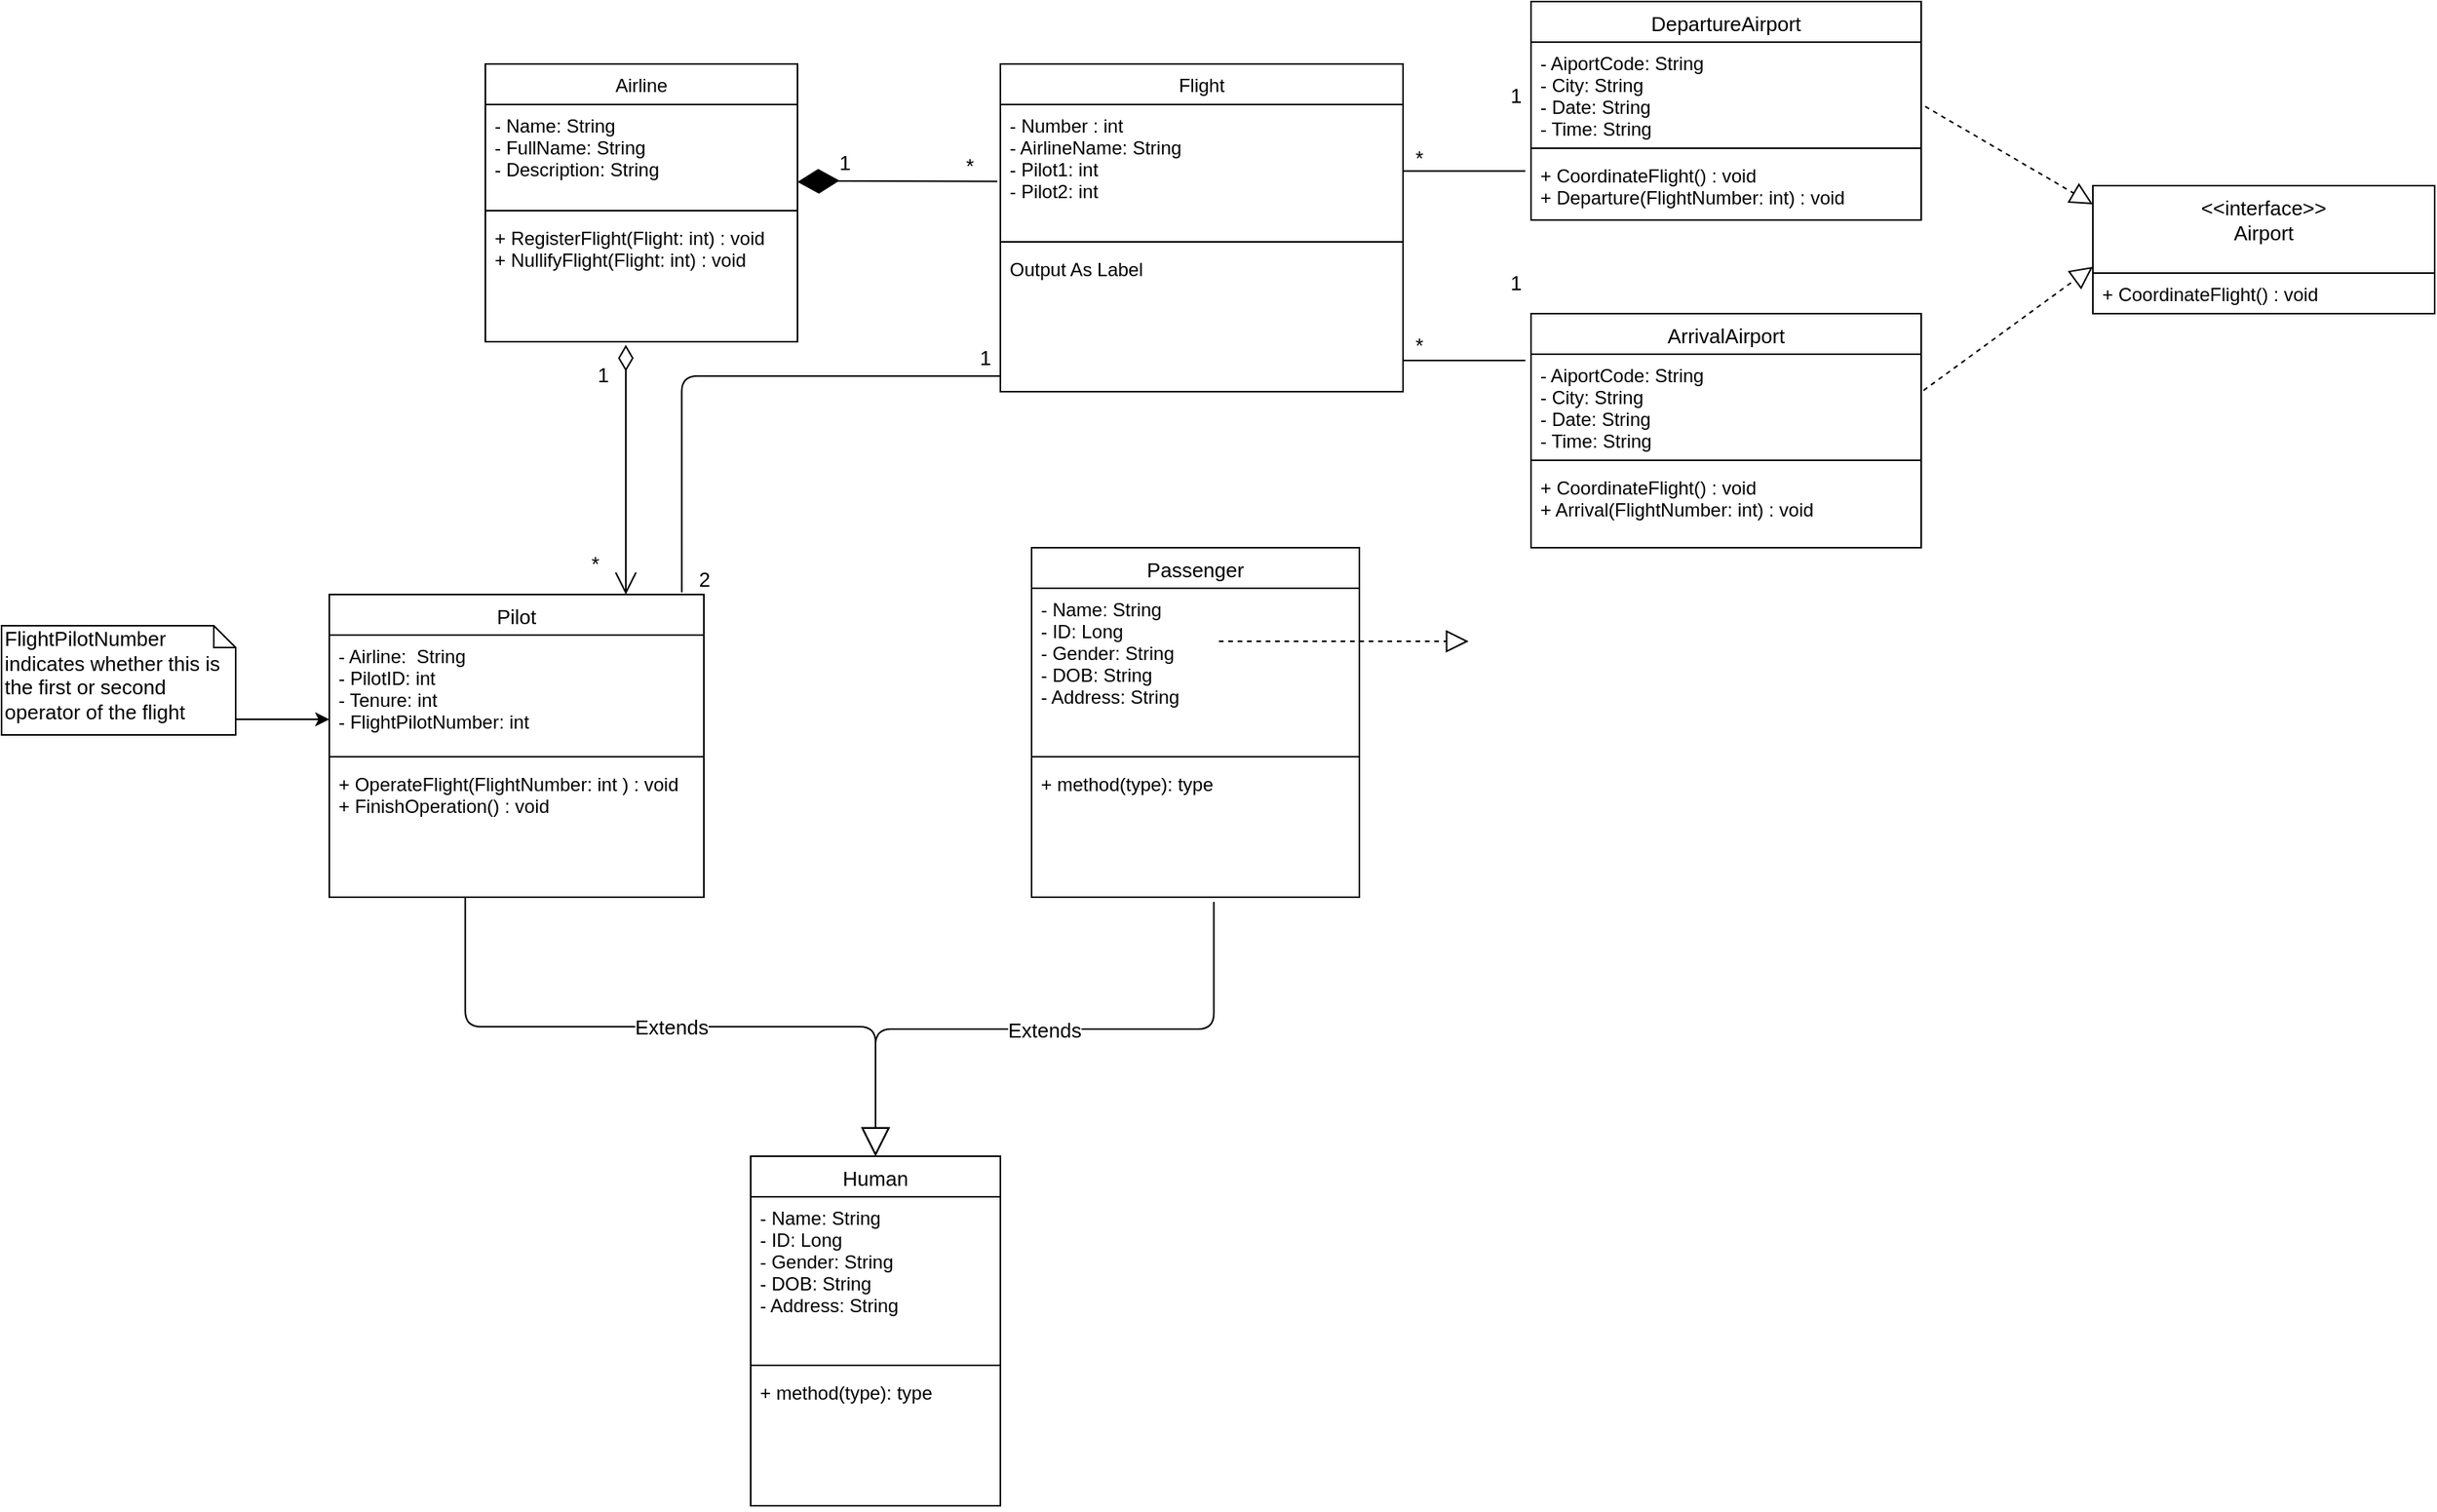 <mxfile version="13.0.1" type="github"><diagram id="C5RBs43oDa-KdzZeNtuy" name="Page-1"><mxGraphModel dx="2157" dy="617" grid="1" gridSize="10" guides="1" tooltips="1" connect="1" arrows="1" fold="1" page="1" pageScale="1" pageWidth="827" pageHeight="1169" math="0" shadow="0"><root><mxCell id="WIyWlLk6GJQsqaUBKTNV-0"/><mxCell id="WIyWlLk6GJQsqaUBKTNV-1" parent="WIyWlLk6GJQsqaUBKTNV-0"/><mxCell id="qKsI8oJo5IMxg4WIA3i2-0" value="" style="endArrow=diamondThin;endFill=1;endSize=24;html=1;fontSize=11;entryX=1;entryY=0.946;entryDx=0;entryDy=0;entryPerimeter=0;exitX=0;exitY=0.931;exitDx=0;exitDy=0;exitPerimeter=0;" edge="1" parent="WIyWlLk6GJQsqaUBKTNV-1"><mxGeometry width="160" relative="1" as="geometry"><mxPoint x="398" y="165.206" as="sourcePoint"/><mxPoint x="270" y="165.596" as="targetPoint"/><Array as="points"><mxPoint x="290" y="165"/></Array></mxGeometry></mxCell><mxCell id="qKsI8oJo5IMxg4WIA3i2-4" value="1" style="edgeLabel;html=1;align=center;verticalAlign=middle;resizable=0;points=[];fontSize=13;" vertex="1" connectable="0" parent="qKsI8oJo5IMxg4WIA3i2-0"><mxGeometry x="0.469" y="-4" relative="1" as="geometry"><mxPoint x="-4.03" y="-8.27" as="offset"/></mxGeometry></mxCell><mxCell id="qKsI8oJo5IMxg4WIA3i2-8" value="*" style="edgeLabel;html=1;align=center;verticalAlign=middle;resizable=0;points=[];fontSize=13;" vertex="1" connectable="0" parent="qKsI8oJo5IMxg4WIA3i2-0"><mxGeometry x="-0.422" y="-1" relative="1" as="geometry"><mxPoint x="18.99" y="-9.71" as="offset"/></mxGeometry></mxCell><mxCell id="qKsI8oJo5IMxg4WIA3i2-18" value="DepartureAirport" style="swimlane;fontStyle=0;align=center;verticalAlign=top;childLayout=stackLayout;horizontal=1;startSize=26;horizontalStack=0;resizeParent=1;resizeParentMax=0;resizeLast=0;collapsible=1;marginBottom=0;fontSize=13;" vertex="1" parent="WIyWlLk6GJQsqaUBKTNV-1"><mxGeometry x="740" y="50" width="250" height="140" as="geometry"/></mxCell><mxCell id="qKsI8oJo5IMxg4WIA3i2-19" value="- AiportCode: String&#10;- City: String&#10;- Date: String&#10;- Time: String" style="text;strokeColor=none;fillColor=none;align=left;verticalAlign=top;spacingLeft=4;spacingRight=4;overflow=hidden;rotatable=0;points=[[0,0.5],[1,0.5]];portConstraint=eastwest;" vertex="1" parent="qKsI8oJo5IMxg4WIA3i2-18"><mxGeometry y="26" width="250" height="64" as="geometry"/></mxCell><mxCell id="qKsI8oJo5IMxg4WIA3i2-20" value="" style="line;strokeWidth=1;fillColor=none;align=left;verticalAlign=middle;spacingTop=-1;spacingLeft=3;spacingRight=3;rotatable=0;labelPosition=right;points=[];portConstraint=eastwest;" vertex="1" parent="qKsI8oJo5IMxg4WIA3i2-18"><mxGeometry y="90" width="250" height="8" as="geometry"/></mxCell><mxCell id="qKsI8oJo5IMxg4WIA3i2-21" value="+ CoordinateFlight() : void&#10;+ Departure(FlightNumber: int) : void&#10;" style="text;strokeColor=none;fillColor=none;align=left;verticalAlign=top;spacingLeft=4;spacingRight=4;overflow=hidden;rotatable=0;points=[[0,0.5],[1,0.5]];portConstraint=eastwest;" vertex="1" parent="qKsI8oJo5IMxg4WIA3i2-18"><mxGeometry y="98" width="250" height="42" as="geometry"/></mxCell><mxCell id="qKsI8oJo5IMxg4WIA3i2-34" value="" style="endArrow=none;html=1;edgeStyle=orthogonalEdgeStyle;fontSize=13;exitX=1.015;exitY=0.854;exitDx=0;exitDy=0;exitPerimeter=0;entryX=-0.005;entryY=0.107;entryDx=0;entryDy=0;entryPerimeter=0;" edge="1" parent="WIyWlLk6GJQsqaUBKTNV-1"><mxGeometry relative="1" as="geometry"><mxPoint x="658.0" y="158.604" as="sourcePoint"/><mxPoint x="736.35" y="158.598" as="targetPoint"/></mxGeometry></mxCell><mxCell id="qKsI8oJo5IMxg4WIA3i2-35" value="" style="endArrow=none;html=1;edgeStyle=orthogonalEdgeStyle;fontSize=13;exitX=1.015;exitY=0.854;exitDx=0;exitDy=0;exitPerimeter=0;entryX=-0.005;entryY=0.107;entryDx=0;entryDy=0;entryPerimeter=0;" edge="1" parent="WIyWlLk6GJQsqaUBKTNV-1"><mxGeometry relative="1" as="geometry"><mxPoint x="658" y="280.004" as="sourcePoint"/><mxPoint x="736.35" y="279.998" as="targetPoint"/><Array as="points"><mxPoint x="696.35" y="280"/><mxPoint x="696.35" y="280"/></Array></mxGeometry></mxCell><mxCell id="qKsI8oJo5IMxg4WIA3i2-45" value="" style="endArrow=block;dashed=1;endFill=0;endSize=12;html=1;fontSize=13;exitX=1.01;exitY=0.644;exitDx=0;exitDy=0;exitPerimeter=0;entryX=0;entryY=0.146;entryDx=0;entryDy=0;entryPerimeter=0;" edge="1" parent="WIyWlLk6GJQsqaUBKTNV-1" source="qKsI8oJo5IMxg4WIA3i2-19" target="qKsI8oJo5IMxg4WIA3i2-10"><mxGeometry width="160" relative="1" as="geometry"><mxPoint x="880" y="260" as="sourcePoint"/><mxPoint x="1090" y="150" as="targetPoint"/></mxGeometry></mxCell><mxCell id="qKsI8oJo5IMxg4WIA3i2-46" value="" style="endArrow=block;dashed=1;endFill=0;endSize=12;html=1;fontSize=13;exitX=1.006;exitY=0.363;exitDx=0;exitDy=0;exitPerimeter=0;entryX=0;entryY=0.634;entryDx=0;entryDy=0;entryPerimeter=0;" edge="1" parent="WIyWlLk6GJQsqaUBKTNV-1" source="qKsI8oJo5IMxg4WIA3i2-23" target="qKsI8oJo5IMxg4WIA3i2-10"><mxGeometry width="160" relative="1" as="geometry"><mxPoint x="1002.5" y="120.776" as="sourcePoint"/><mxPoint x="1090" y="192" as="targetPoint"/></mxGeometry></mxCell><mxCell id="qKsI8oJo5IMxg4WIA3i2-51" value="*&lt;span style=&quot;font-family: monospace ; font-size: 0px&quot;&gt;%3CmxGraphModel%3E%3Croot%3E%3CmxCell%20id%3D%220%22%2F%3E%3CmxCell%20id%3D%221%22%20parent%3D%220%22%2F%3E%3CmxCell%20id%3D%222%22%20value%3D%221%22%20style%3D%22text%3Bhtml%3D1%3Balign%3Dcenter%3BverticalAlign%3Dmiddle%3Bresizable%3D0%3Bpoints%3D%5B%5D%3Bautosize%3D1%3BfontSize%3D13%3B%22%20vertex%3D%221%22%20parent%3D%221%22%3E%3CmxGeometry%20x%3D%22658%22%20y%3D%22100%22%20width%3D%2220%22%20height%3D%2220%22%20as%3D%22geometry%22%2F%3E%3C%2FmxCell%3E%3C%2Froot%3E%3C%2FmxGraphModel%3E&lt;/span&gt;" style="text;html=1;align=center;verticalAlign=middle;resizable=0;points=[];autosize=1;fontSize=13;" vertex="1" parent="WIyWlLk6GJQsqaUBKTNV-1"><mxGeometry x="658" y="135" width="20" height="30" as="geometry"/></mxCell><mxCell id="qKsI8oJo5IMxg4WIA3i2-52" value="*" style="text;html=1;align=center;verticalAlign=middle;resizable=0;points=[];autosize=1;fontSize=13;" vertex="1" parent="WIyWlLk6GJQsqaUBKTNV-1"><mxGeometry x="658" y="260" width="20" height="20" as="geometry"/></mxCell><mxCell id="qKsI8oJo5IMxg4WIA3i2-53" value="1" style="text;html=1;align=center;verticalAlign=middle;resizable=0;points=[];autosize=1;fontSize=13;" vertex="1" parent="WIyWlLk6GJQsqaUBKTNV-1"><mxGeometry x="720" y="100" width="20" height="20" as="geometry"/></mxCell><mxCell id="qKsI8oJo5IMxg4WIA3i2-54" value="1" style="text;html=1;align=center;verticalAlign=middle;resizable=0;points=[];autosize=1;fontSize=13;" vertex="1" parent="WIyWlLk6GJQsqaUBKTNV-1"><mxGeometry x="720" y="220" width="20" height="20" as="geometry"/></mxCell><mxCell id="qKsI8oJo5IMxg4WIA3i2-22" value="ArrivalAirport" style="swimlane;fontStyle=0;align=center;verticalAlign=top;childLayout=stackLayout;horizontal=1;startSize=26;horizontalStack=0;resizeParent=1;resizeParentMax=0;resizeLast=0;collapsible=1;marginBottom=0;fontSize=13;" vertex="1" parent="WIyWlLk6GJQsqaUBKTNV-1"><mxGeometry x="740" y="250" width="250" height="150" as="geometry"/></mxCell><mxCell id="qKsI8oJo5IMxg4WIA3i2-23" value="- AiportCode: String&#10;- City: String&#10;- Date: String&#10;- Time: String" style="text;strokeColor=none;fillColor=none;align=left;verticalAlign=top;spacingLeft=4;spacingRight=4;overflow=hidden;rotatable=0;points=[[0,0.5],[1,0.5]];portConstraint=eastwest;" vertex="1" parent="qKsI8oJo5IMxg4WIA3i2-22"><mxGeometry y="26" width="250" height="64" as="geometry"/></mxCell><mxCell id="qKsI8oJo5IMxg4WIA3i2-24" value="" style="line;strokeWidth=1;fillColor=none;align=left;verticalAlign=middle;spacingTop=-1;spacingLeft=3;spacingRight=3;rotatable=0;labelPosition=right;points=[];portConstraint=eastwest;" vertex="1" parent="qKsI8oJo5IMxg4WIA3i2-22"><mxGeometry y="90" width="250" height="8" as="geometry"/></mxCell><mxCell id="qKsI8oJo5IMxg4WIA3i2-25" value="+ CoordinateFlight() : void&#10;+ Arrival(FlightNumber: int) : void&#10;&#10;&#10;" style="text;strokeColor=none;fillColor=none;align=left;verticalAlign=top;spacingLeft=4;spacingRight=4;overflow=hidden;rotatable=0;points=[[0,0.5],[1,0.5]];portConstraint=eastwest;" vertex="1" parent="qKsI8oJo5IMxg4WIA3i2-22"><mxGeometry y="98" width="250" height="52" as="geometry"/></mxCell><mxCell id="qKsI8oJo5IMxg4WIA3i2-10" value="&lt;&lt;interface&gt;&gt;&#10;Airport" style="swimlane;fontStyle=0;align=center;verticalAlign=top;childLayout=stackLayout;horizontal=1;startSize=56;horizontalStack=0;resizeParent=1;resizeParentMax=0;resizeLast=0;collapsible=1;marginBottom=0;fontSize=13;" vertex="1" parent="WIyWlLk6GJQsqaUBKTNV-1"><mxGeometry x="1100" y="168" width="219" height="82" as="geometry"/></mxCell><mxCell id="qKsI8oJo5IMxg4WIA3i2-13" value="+ CoordinateFlight() : void" style="text;strokeColor=none;fillColor=none;align=left;verticalAlign=top;spacingLeft=4;spacingRight=4;overflow=hidden;rotatable=0;points=[[0,0.5],[1,0.5]];portConstraint=eastwest;" vertex="1" parent="qKsI8oJo5IMxg4WIA3i2-10"><mxGeometry y="56" width="219" height="26" as="geometry"/></mxCell><mxCell id="zkfFHV4jXpPFQw0GAbJ--17" value="Flight" style="swimlane;fontStyle=0;align=center;verticalAlign=top;childLayout=stackLayout;horizontal=1;startSize=26;horizontalStack=0;resizeParent=1;resizeLast=0;collapsible=1;marginBottom=0;rounded=0;shadow=0;strokeWidth=1;" parent="WIyWlLk6GJQsqaUBKTNV-1" vertex="1"><mxGeometry x="400" y="90" width="258" height="210" as="geometry"><mxRectangle x="498" y="50" width="160" height="26" as="alternateBounds"/></mxGeometry></mxCell><mxCell id="zkfFHV4jXpPFQw0GAbJ--18" value="- Number : int&#10;- AirlineName: String&#10;- Pilot1: int&#10;- Pilot2: int&#10;" style="text;align=left;verticalAlign=top;spacingLeft=4;spacingRight=4;overflow=hidden;rotatable=0;points=[[0,0.5],[1,0.5]];portConstraint=eastwest;" parent="zkfFHV4jXpPFQw0GAbJ--17" vertex="1"><mxGeometry y="26" width="258" height="84" as="geometry"/></mxCell><mxCell id="zkfFHV4jXpPFQw0GAbJ--23" value="" style="line;html=1;strokeWidth=1;align=left;verticalAlign=middle;spacingTop=-1;spacingLeft=3;spacingRight=3;rotatable=0;labelPosition=right;points=[];portConstraint=eastwest;" parent="zkfFHV4jXpPFQw0GAbJ--17" vertex="1"><mxGeometry y="110" width="258" height="8" as="geometry"/></mxCell><mxCell id="zkfFHV4jXpPFQw0GAbJ--25" value="Output As Label" style="text;align=left;verticalAlign=top;spacingLeft=4;spacingRight=4;overflow=hidden;rotatable=0;points=[[0,0.5],[1,0.5]];portConstraint=eastwest;" parent="zkfFHV4jXpPFQw0GAbJ--17" vertex="1"><mxGeometry y="118" width="258" height="26" as="geometry"/></mxCell><mxCell id="zkfFHV4jXpPFQw0GAbJ--0" value="Airline" style="swimlane;fontStyle=0;align=center;verticalAlign=top;childLayout=stackLayout;horizontal=1;startSize=26;horizontalStack=0;resizeParent=1;resizeLast=0;collapsible=1;marginBottom=0;rounded=0;shadow=0;strokeWidth=1;" parent="WIyWlLk6GJQsqaUBKTNV-1" vertex="1"><mxGeometry x="70" y="90" width="200" height="178" as="geometry"><mxRectangle x="230" y="140" width="160" height="26" as="alternateBounds"/></mxGeometry></mxCell><mxCell id="zkfFHV4jXpPFQw0GAbJ--1" value="- Name: String&#10;- FullName: String&#10;- Description: String&#10;" style="text;align=left;verticalAlign=top;spacingLeft=4;spacingRight=4;overflow=hidden;rotatable=0;points=[[0,0.5],[1,0.5]];portConstraint=eastwest;" parent="zkfFHV4jXpPFQw0GAbJ--0" vertex="1"><mxGeometry y="26" width="200" height="64" as="geometry"/></mxCell><mxCell id="zkfFHV4jXpPFQw0GAbJ--4" value="" style="line;html=1;strokeWidth=1;align=left;verticalAlign=middle;spacingTop=-1;spacingLeft=3;spacingRight=3;rotatable=0;labelPosition=right;points=[];portConstraint=eastwest;" parent="zkfFHV4jXpPFQw0GAbJ--0" vertex="1"><mxGeometry y="90" width="200" height="8" as="geometry"/></mxCell><mxCell id="zkfFHV4jXpPFQw0GAbJ--5" value="+ RegisterFlight(Flight: int) : void&#10;+ NullifyFlight(Flight: int) : void" style="text;align=left;verticalAlign=top;spacingLeft=4;spacingRight=4;overflow=hidden;rotatable=0;points=[[0,0.5],[1,0.5]];portConstraint=eastwest;" parent="zkfFHV4jXpPFQw0GAbJ--0" vertex="1"><mxGeometry y="98" width="200" height="80" as="geometry"/></mxCell><mxCell id="qKsI8oJo5IMxg4WIA3i2-67" value="Extends" style="endArrow=block;endSize=16;endFill=0;html=1;fontSize=13;exitX=0.363;exitY=1;exitDx=0;exitDy=0;exitPerimeter=0;entryX=0.5;entryY=0;entryDx=0;entryDy=0;edgeStyle=elbowEdgeStyle;elbow=vertical;" edge="1" parent="WIyWlLk6GJQsqaUBKTNV-1" source="qKsI8oJo5IMxg4WIA3i2-66" target="qKsI8oJo5IMxg4WIA3i2-55"><mxGeometry width="160" relative="1" as="geometry"><mxPoint x="380" y="750" as="sourcePoint"/><mxPoint x="540" y="750" as="targetPoint"/></mxGeometry></mxCell><mxCell id="qKsI8oJo5IMxg4WIA3i2-68" value="Extends" style="endArrow=block;endSize=16;endFill=0;html=1;fontSize=13;exitX=0.556;exitY=1.035;exitDx=0;exitDy=0;exitPerimeter=0;entryX=0.5;entryY=0;entryDx=0;entryDy=0;edgeStyle=elbowEdgeStyle;elbow=vertical;" edge="1" parent="WIyWlLk6GJQsqaUBKTNV-1" source="qKsI8oJo5IMxg4WIA3i2-62" target="qKsI8oJo5IMxg4WIA3i2-55"><mxGeometry width="160" relative="1" as="geometry"><mxPoint x="508.08" y="694" as="sourcePoint"/><mxPoint x="320" y="790" as="targetPoint"/></mxGeometry></mxCell><mxCell id="qKsI8oJo5IMxg4WIA3i2-55" value="Human" style="swimlane;fontStyle=0;align=center;verticalAlign=top;childLayout=stackLayout;horizontal=1;startSize=26;horizontalStack=0;resizeParent=1;resizeParentMax=0;resizeLast=0;collapsible=1;marginBottom=0;fontSize=13;" vertex="1" parent="WIyWlLk6GJQsqaUBKTNV-1"><mxGeometry x="240" y="790" width="160" height="224" as="geometry"/></mxCell><mxCell id="qKsI8oJo5IMxg4WIA3i2-56" value="- Name: String&#10;- ID: Long&#10;- Gender: String&#10;- DOB: String&#10;- Address: String" style="text;strokeColor=none;fillColor=none;align=left;verticalAlign=top;spacingLeft=4;spacingRight=4;overflow=hidden;rotatable=0;points=[[0,0.5],[1,0.5]];portConstraint=eastwest;" vertex="1" parent="qKsI8oJo5IMxg4WIA3i2-55"><mxGeometry y="26" width="160" height="104" as="geometry"/></mxCell><mxCell id="qKsI8oJo5IMxg4WIA3i2-57" value="" style="line;strokeWidth=1;fillColor=none;align=left;verticalAlign=middle;spacingTop=-1;spacingLeft=3;spacingRight=3;rotatable=0;labelPosition=right;points=[];portConstraint=eastwest;" vertex="1" parent="qKsI8oJo5IMxg4WIA3i2-55"><mxGeometry y="130" width="160" height="8" as="geometry"/></mxCell><mxCell id="qKsI8oJo5IMxg4WIA3i2-58" value="+ method(type): type" style="text;strokeColor=none;fillColor=none;align=left;verticalAlign=top;spacingLeft=4;spacingRight=4;overflow=hidden;rotatable=0;points=[[0,0.5],[1,0.5]];portConstraint=eastwest;" vertex="1" parent="qKsI8oJo5IMxg4WIA3i2-55"><mxGeometry y="138" width="160" height="86" as="geometry"/></mxCell><mxCell id="qKsI8oJo5IMxg4WIA3i2-63" value="Pilot" style="swimlane;fontStyle=0;align=center;verticalAlign=top;childLayout=stackLayout;horizontal=1;startSize=26;horizontalStack=0;resizeParent=1;resizeParentMax=0;resizeLast=0;collapsible=1;marginBottom=0;fontSize=13;" vertex="1" parent="WIyWlLk6GJQsqaUBKTNV-1"><mxGeometry x="-30" y="430" width="240" height="194" as="geometry"/></mxCell><mxCell id="qKsI8oJo5IMxg4WIA3i2-64" value="- Airline:  String&#10;- PilotID: int&#10;- Tenure: int&#10;- FlightPilotNumber: int" style="text;strokeColor=none;fillColor=none;align=left;verticalAlign=top;spacingLeft=4;spacingRight=4;overflow=hidden;rotatable=0;points=[[0,0.5],[1,0.5]];portConstraint=eastwest;" vertex="1" parent="qKsI8oJo5IMxg4WIA3i2-63"><mxGeometry y="26" width="240" height="74" as="geometry"/></mxCell><mxCell id="qKsI8oJo5IMxg4WIA3i2-65" value="" style="line;strokeWidth=1;fillColor=none;align=left;verticalAlign=middle;spacingTop=-1;spacingLeft=3;spacingRight=3;rotatable=0;labelPosition=right;points=[];portConstraint=eastwest;" vertex="1" parent="qKsI8oJo5IMxg4WIA3i2-63"><mxGeometry y="100" width="240" height="8" as="geometry"/></mxCell><mxCell id="qKsI8oJo5IMxg4WIA3i2-66" value="+ OperateFlight(FlightNumber: int ) : void&#10;+ FinishOperation() : void" style="text;strokeColor=none;fillColor=none;align=left;verticalAlign=top;spacingLeft=4;spacingRight=4;overflow=hidden;rotatable=0;points=[[0,0.5],[1,0.5]];portConstraint=eastwest;" vertex="1" parent="qKsI8oJo5IMxg4WIA3i2-63"><mxGeometry y="108" width="240" height="86" as="geometry"/></mxCell><mxCell id="qKsI8oJo5IMxg4WIA3i2-59" value="Passenger" style="swimlane;fontStyle=0;align=center;verticalAlign=top;childLayout=stackLayout;horizontal=1;startSize=26;horizontalStack=0;resizeParent=1;resizeParentMax=0;resizeLast=0;collapsible=1;marginBottom=0;fontSize=13;" vertex="1" parent="WIyWlLk6GJQsqaUBKTNV-1"><mxGeometry x="420" y="400" width="210" height="224" as="geometry"/></mxCell><mxCell id="qKsI8oJo5IMxg4WIA3i2-60" value="- Name: String&#10;- ID: Long&#10;- Gender: String&#10;- DOB: String&#10;- Address: String" style="text;strokeColor=none;fillColor=none;align=left;verticalAlign=top;spacingLeft=4;spacingRight=4;overflow=hidden;rotatable=0;points=[[0,0.5],[1,0.5]];portConstraint=eastwest;" vertex="1" parent="qKsI8oJo5IMxg4WIA3i2-59"><mxGeometry y="26" width="210" height="104" as="geometry"/></mxCell><mxCell id="qKsI8oJo5IMxg4WIA3i2-61" value="" style="line;strokeWidth=1;fillColor=none;align=left;verticalAlign=middle;spacingTop=-1;spacingLeft=3;spacingRight=3;rotatable=0;labelPosition=right;points=[];portConstraint=eastwest;" vertex="1" parent="qKsI8oJo5IMxg4WIA3i2-59"><mxGeometry y="130" width="210" height="8" as="geometry"/></mxCell><mxCell id="qKsI8oJo5IMxg4WIA3i2-62" value="+ method(type): type" style="text;strokeColor=none;fillColor=none;align=left;verticalAlign=top;spacingLeft=4;spacingRight=4;overflow=hidden;rotatable=0;points=[[0,0.5],[1,0.5]];portConstraint=eastwest;" vertex="1" parent="qKsI8oJo5IMxg4WIA3i2-59"><mxGeometry y="138" width="210" height="86" as="geometry"/></mxCell><mxCell id="qKsI8oJo5IMxg4WIA3i2-69" value="1" style="endArrow=open;html=1;endSize=12;startArrow=diamondThin;startSize=14;startFill=0;edgeStyle=orthogonalEdgeStyle;align=left;verticalAlign=bottom;fontSize=13;" edge="1" parent="WIyWlLk6GJQsqaUBKTNV-1"><mxGeometry x="-0.625" y="-20" relative="1" as="geometry"><mxPoint x="160" y="270" as="sourcePoint"/><mxPoint x="160" y="430" as="targetPoint"/><mxPoint as="offset"/></mxGeometry></mxCell><mxCell id="qKsI8oJo5IMxg4WIA3i2-70" value="*" style="text;html=1;align=center;verticalAlign=middle;resizable=0;points=[];autosize=1;fontSize=13;" vertex="1" parent="WIyWlLk6GJQsqaUBKTNV-1"><mxGeometry x="130" y="400" width="20" height="20" as="geometry"/></mxCell><mxCell id="qKsI8oJo5IMxg4WIA3i2-73" style="edgeStyle=elbowEdgeStyle;rounded=0;orthogonalLoop=1;jettySize=auto;elbow=vertical;html=1;fontSize=13;" edge="1" parent="WIyWlLk6GJQsqaUBKTNV-1" source="qKsI8oJo5IMxg4WIA3i2-71"><mxGeometry relative="1" as="geometry"><mxPoint x="-30" y="510" as="targetPoint"/><Array as="points"><mxPoint x="-50" y="510"/></Array></mxGeometry></mxCell><mxCell id="qKsI8oJo5IMxg4WIA3i2-71" value="FlightPilotNumber indicates whether this is the first or second operator of the flight" style="shape=note;whiteSpace=wrap;html=1;size=14;verticalAlign=top;align=left;spacingTop=-6;fontSize=13;" vertex="1" parent="WIyWlLk6GJQsqaUBKTNV-1"><mxGeometry x="-240" y="450" width="150" height="70" as="geometry"/></mxCell><mxCell id="qKsI8oJo5IMxg4WIA3i2-74" value="" style="endArrow=none;html=1;edgeStyle=orthogonalEdgeStyle;fontSize=13;exitX=0.941;exitY=-0.007;exitDx=0;exitDy=0;exitPerimeter=0;" edge="1" parent="WIyWlLk6GJQsqaUBKTNV-1" source="qKsI8oJo5IMxg4WIA3i2-63"><mxGeometry relative="1" as="geometry"><mxPoint x="668" y="290.004" as="sourcePoint"/><mxPoint x="400" y="290" as="targetPoint"/><Array as="points"><mxPoint x="196" y="290"/></Array></mxGeometry></mxCell><mxCell id="qKsI8oJo5IMxg4WIA3i2-75" value="2" style="text;html=1;align=center;verticalAlign=middle;resizable=0;points=[];autosize=1;fontSize=13;" vertex="1" parent="WIyWlLk6GJQsqaUBKTNV-1"><mxGeometry x="200" y="410" width="20" height="20" as="geometry"/></mxCell><mxCell id="qKsI8oJo5IMxg4WIA3i2-76" value="1" style="text;html=1;align=center;verticalAlign=middle;resizable=0;points=[];autosize=1;fontSize=13;" vertex="1" parent="WIyWlLk6GJQsqaUBKTNV-1"><mxGeometry x="380" y="268" width="20" height="20" as="geometry"/></mxCell><mxCell id="qKsI8oJo5IMxg4WIA3i2-80" value="" style="endArrow=block;dashed=1;endFill=0;endSize=12;html=1;fontSize=13;" edge="1" parent="WIyWlLk6GJQsqaUBKTNV-1"><mxGeometry width="160" relative="1" as="geometry"><mxPoint x="540" y="460" as="sourcePoint"/><mxPoint x="700" y="460" as="targetPoint"/></mxGeometry></mxCell></root></mxGraphModel></diagram></mxfile>